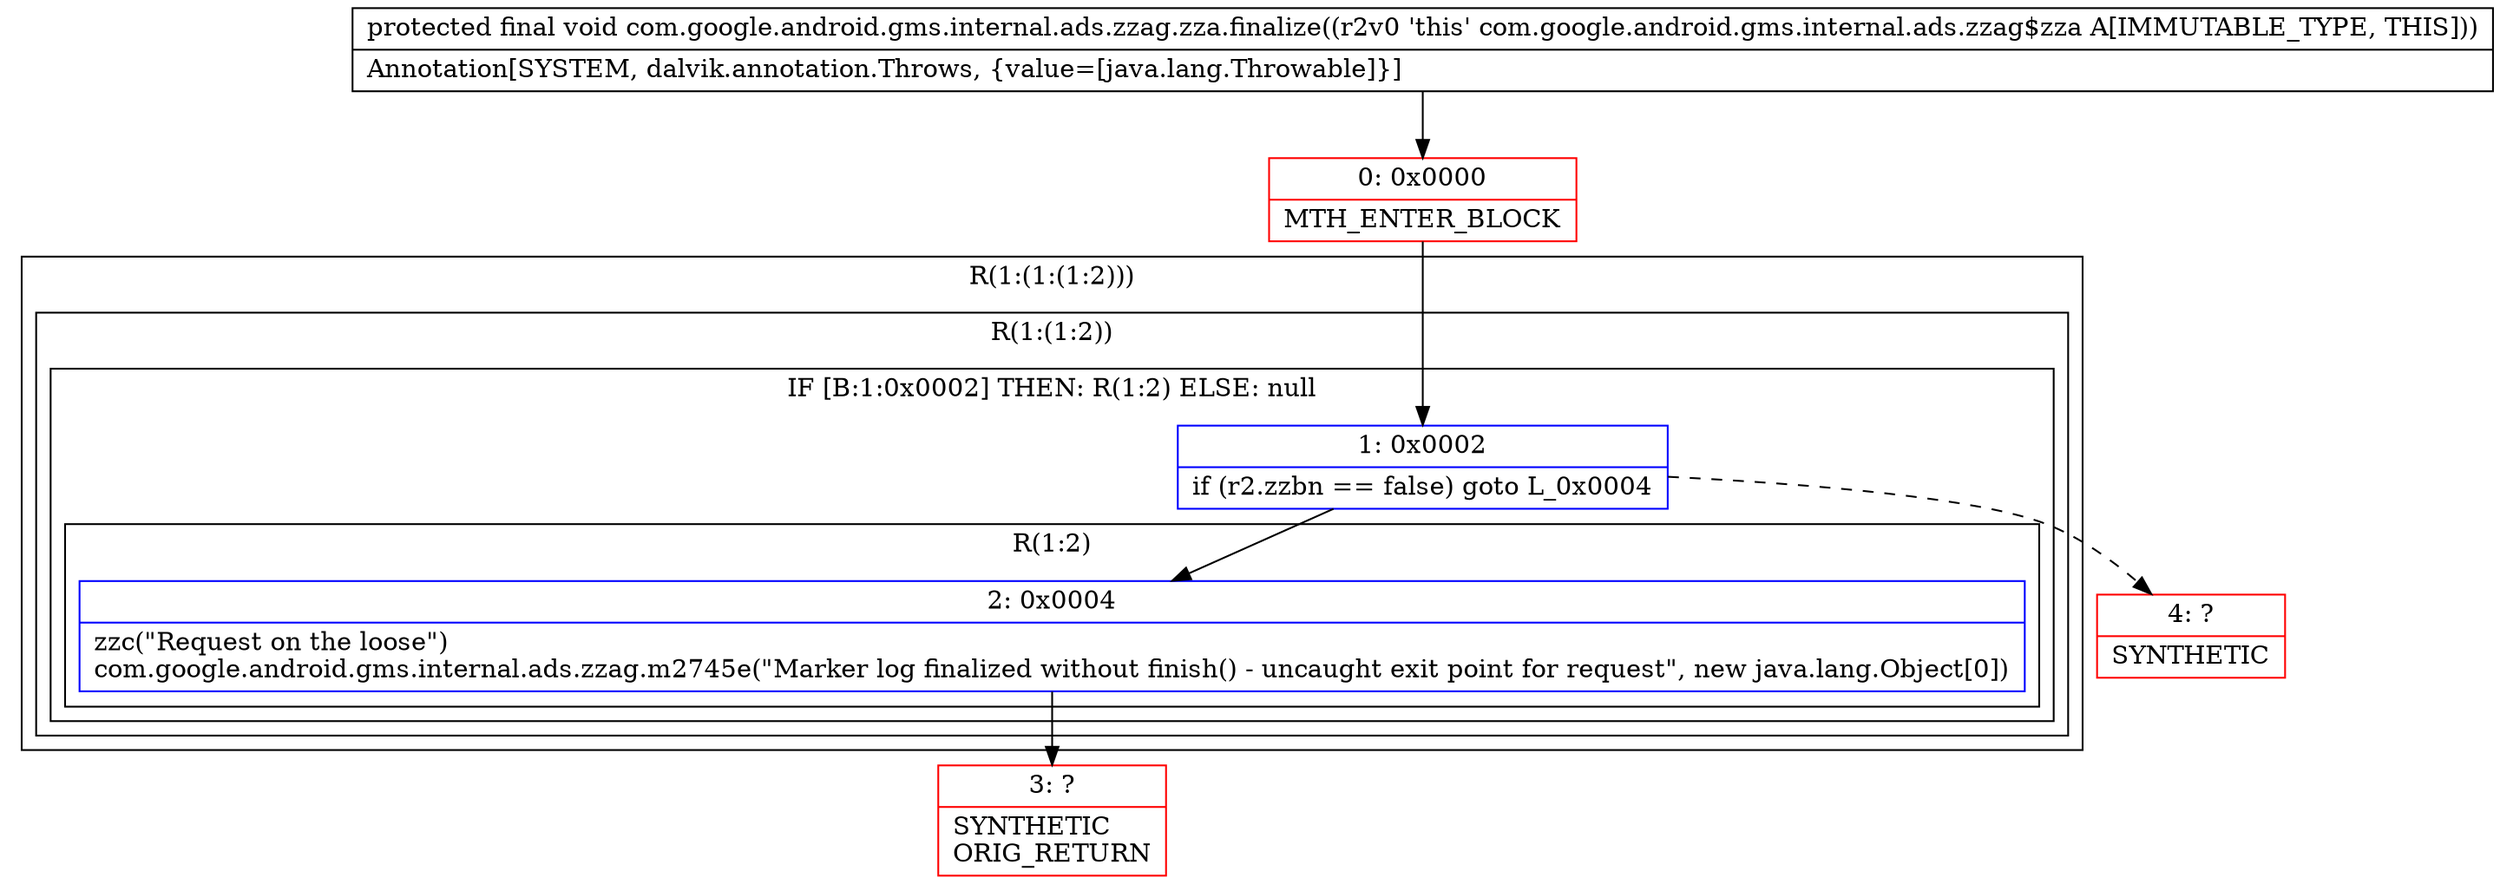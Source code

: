 digraph "CFG forcom.google.android.gms.internal.ads.zzag.zza.finalize()V" {
subgraph cluster_Region_1058255107 {
label = "R(1:(1:(1:2)))";
node [shape=record,color=blue];
subgraph cluster_Region_1484960137 {
label = "R(1:(1:2))";
node [shape=record,color=blue];
subgraph cluster_IfRegion_1667495356 {
label = "IF [B:1:0x0002] THEN: R(1:2) ELSE: null";
node [shape=record,color=blue];
Node_1 [shape=record,label="{1\:\ 0x0002|if (r2.zzbn == false) goto L_0x0004\l}"];
subgraph cluster_Region_715232219 {
label = "R(1:2)";
node [shape=record,color=blue];
Node_2 [shape=record,label="{2\:\ 0x0004|zzc(\"Request on the loose\")\lcom.google.android.gms.internal.ads.zzag.m2745e(\"Marker log finalized without finish() \- uncaught exit point for request\", new java.lang.Object[0])\l}"];
}
}
}
}
Node_0 [shape=record,color=red,label="{0\:\ 0x0000|MTH_ENTER_BLOCK\l}"];
Node_3 [shape=record,color=red,label="{3\:\ ?|SYNTHETIC\lORIG_RETURN\l}"];
Node_4 [shape=record,color=red,label="{4\:\ ?|SYNTHETIC\l}"];
MethodNode[shape=record,label="{protected final void com.google.android.gms.internal.ads.zzag.zza.finalize((r2v0 'this' com.google.android.gms.internal.ads.zzag$zza A[IMMUTABLE_TYPE, THIS]))  | Annotation[SYSTEM, dalvik.annotation.Throws, \{value=[java.lang.Throwable]\}]\l}"];
MethodNode -> Node_0;
Node_1 -> Node_2;
Node_1 -> Node_4[style=dashed];
Node_2 -> Node_3;
Node_0 -> Node_1;
}

